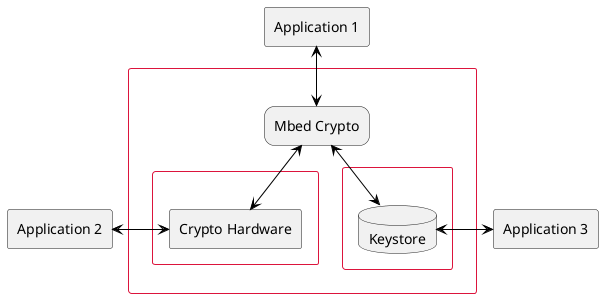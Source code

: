 ' Don't forget to re-generate the diagrams after editing this!

@startuml mbed_crypto_high_level
skinparam rectangle {
    roundcorner<<Process>> 20
    BorderColor<<TrustBoundary>> Crimson
}
skinparam arrowColor Black
hide stereotype


rectangle "Application 1" as app1 <<External Entity>>
rectangle "Application 2" as app2 <<External Entity>>
rectangle "Application 3" as app3 <<External Entity>>
rectangle " " <<TrustBoundary>> {
rectangle "Mbed Crypto" as mc <<Process>>
rectangle "  " <<TrustBoundary>> {
rectangle "Crypto Hardware" as ch <<External Entity>>
}
rectangle "   " <<TrustBoundary>> {
database "Keystore" as ks
}
}


app1 <-down-> mc
app2 <-> ch
app3 <-> ks
mc <-down-> ch
mc <-down-> ks
@enduml
